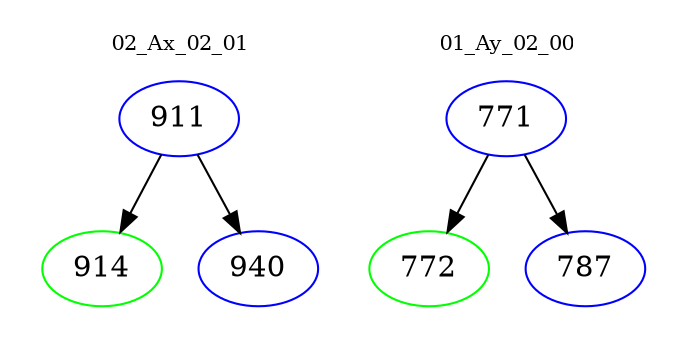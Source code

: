 digraph{
subgraph cluster_0 {
color = white
label = "02_Ax_02_01";
fontsize=10;
T0_911 [label="911", color="blue"]
T0_911 -> T0_914 [color="black"]
T0_914 [label="914", color="green"]
T0_911 -> T0_940 [color="black"]
T0_940 [label="940", color="blue"]
}
subgraph cluster_1 {
color = white
label = "01_Ay_02_00";
fontsize=10;
T1_771 [label="771", color="blue"]
T1_771 -> T1_772 [color="black"]
T1_772 [label="772", color="green"]
T1_771 -> T1_787 [color="black"]
T1_787 [label="787", color="blue"]
}
}
